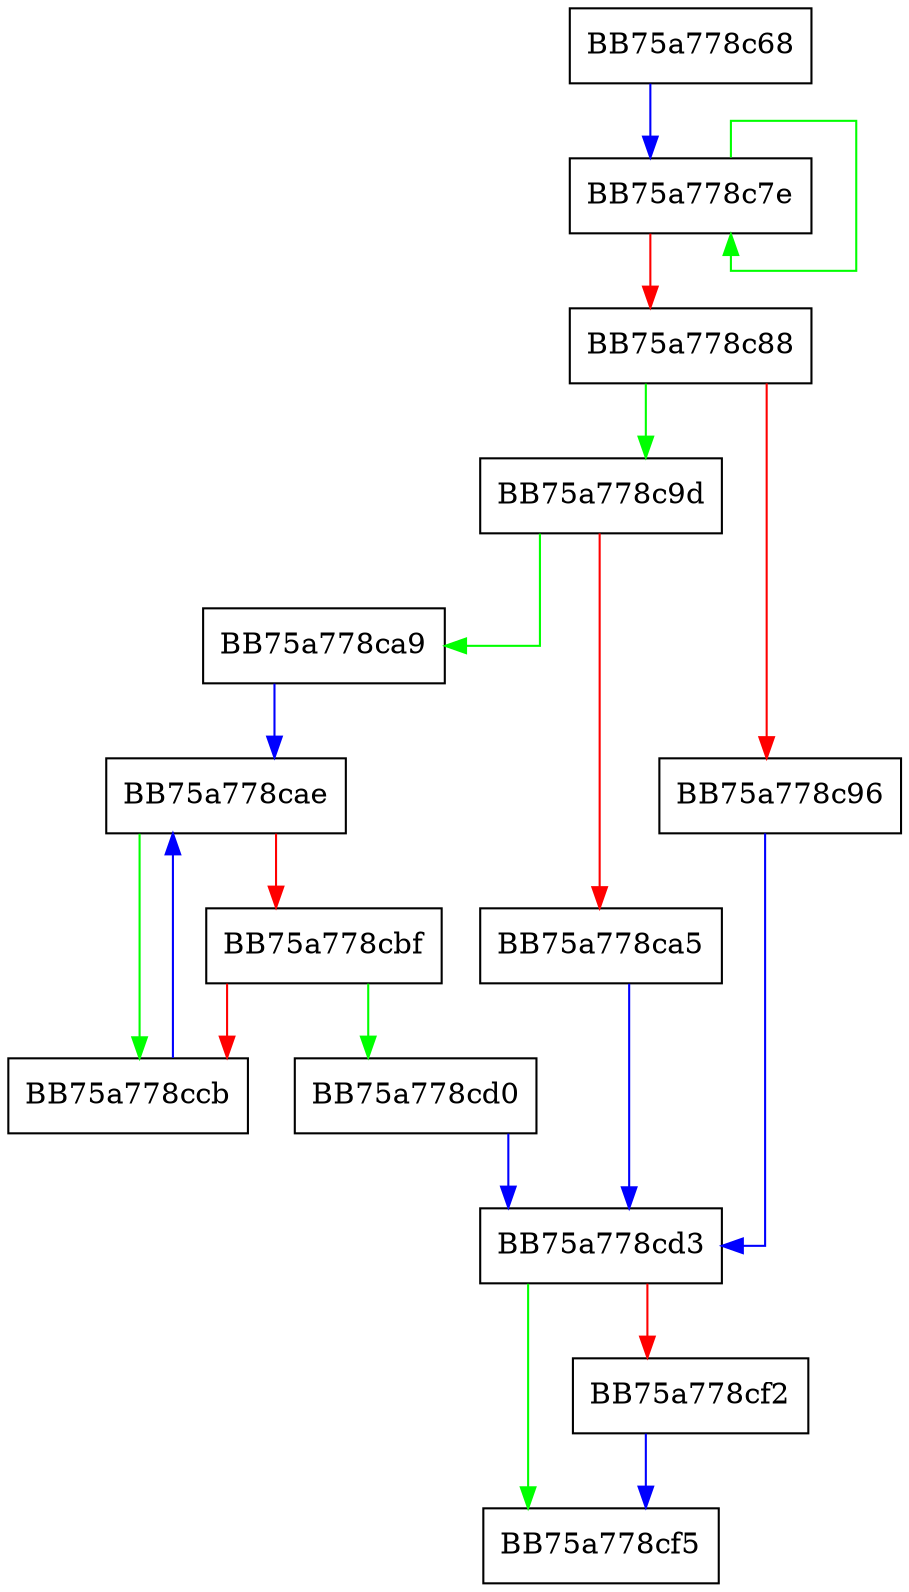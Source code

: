 digraph GetLocaleNameFromLanguage {
  node [shape="box"];
  graph [splines=ortho];
  BB75a778c68 -> BB75a778c7e [color="blue"];
  BB75a778c7e -> BB75a778c7e [color="green"];
  BB75a778c7e -> BB75a778c88 [color="red"];
  BB75a778c88 -> BB75a778c9d [color="green"];
  BB75a778c88 -> BB75a778c96 [color="red"];
  BB75a778c96 -> BB75a778cd3 [color="blue"];
  BB75a778c9d -> BB75a778ca9 [color="green"];
  BB75a778c9d -> BB75a778ca5 [color="red"];
  BB75a778ca5 -> BB75a778cd3 [color="blue"];
  BB75a778ca9 -> BB75a778cae [color="blue"];
  BB75a778cae -> BB75a778ccb [color="green"];
  BB75a778cae -> BB75a778cbf [color="red"];
  BB75a778cbf -> BB75a778cd0 [color="green"];
  BB75a778cbf -> BB75a778ccb [color="red"];
  BB75a778ccb -> BB75a778cae [color="blue"];
  BB75a778cd0 -> BB75a778cd3 [color="blue"];
  BB75a778cd3 -> BB75a778cf5 [color="green"];
  BB75a778cd3 -> BB75a778cf2 [color="red"];
  BB75a778cf2 -> BB75a778cf5 [color="blue"];
}